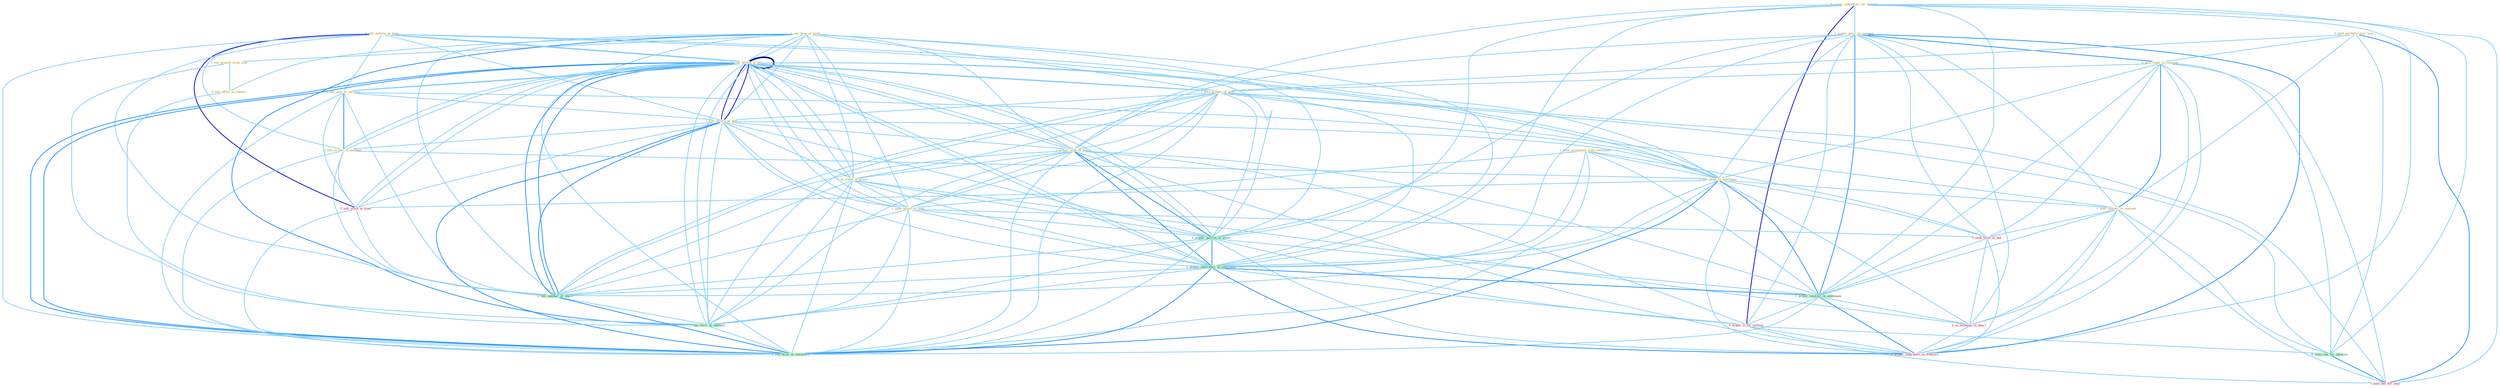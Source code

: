 Graph G{ 
    node
    [shape=polygon,style=filled,width=.5,height=.06,color="#BDFCC9",fixedsize=true,fontsize=4,
    fontcolor="#2f4f4f"];
    {node
    [color="#ffffe0", fontcolor="#8b7d6b"] "1_see_drop_of_point " "0_acquir_subsidiari_for_million " "0_sell_million_at_time " "1_sell_billion_of_bill " "1_acquir_posit_in_compani " "0_hold_portfolio_over_year " "0_hold_stake_in_compani " "1_hold_promis_of_good " "0_sell_piec_to_investor " "1_see_growth_from_coat " "1_sell_billion_of_note " "1_acquir_sens_of_place " "1_seek_accommod_with_entitynam " "0_see_effect_as_materi " "1_us_some_of_proce " "1_seek_major_of_seat " "0_sell_access_to_member " "1_sell_billion_of_bill " "1_sell_plant_in_entitynam " "0_hold_summit_in_summer "}
{node [color="#fff0f5", fontcolor="#b22222"] "0_seek_term_in_bid " "0_us_techniqu_in_heart " "0_acquir_it_for_million " "0_acquir_laboratori_in_transact " "0_sell_stock_at_time " "1_hold_bill_for_year "}
edge [color="#B0E2FF"];

	"1_see_drop_of_point " -- "1_sell_billion_of_bill " [w="1", color="#87cefa" ];
	"1_see_drop_of_point " -- "1_hold_promis_of_good " [w="1", color="#87cefa" ];
	"1_see_drop_of_point " -- "1_see_growth_from_coat " [w="1", color="#87cefa" ];
	"1_see_drop_of_point " -- "1_sell_billion_of_note " [w="1", color="#87cefa" ];
	"1_see_drop_of_point " -- "1_acquir_sens_of_place " [w="1", color="#87cefa" ];
	"1_see_drop_of_point " -- "0_see_effect_as_materi " [w="1", color="#87cefa" ];
	"1_see_drop_of_point " -- "1_us_some_of_proce " [w="1", color="#87cefa" ];
	"1_see_drop_of_point " -- "1_seek_major_of_seat " [w="1", color="#87cefa" ];
	"1_see_drop_of_point " -- "1_sell_billion_of_bill " [w="1", color="#87cefa" ];
	"1_see_drop_of_point " -- "1_acquir_million_of_asset " [w="1", color="#87cefa" ];
	"1_see_drop_of_point " -- "1_acquir_laboratori_of_entitynam " [w="1", color="#87cefa" ];
	"1_see_drop_of_point " -- "1_sell_number_of_share " [w="1", color="#87cefa" ];
	"1_see_drop_of_point " -- "1_see_reviv_of_interest " [w="2", color="#1e90ff" , len=0.8];
	"1_see_drop_of_point " -- "1_sell_divis_of_entitynam " [w="1", color="#87cefa" ];
	"0_acquir_subsidiari_for_million " -- "1_acquir_posit_in_compani " [w="1", color="#87cefa" ];
	"0_acquir_subsidiari_for_million " -- "1_acquir_sens_of_place " [w="1", color="#87cefa" ];
	"0_acquir_subsidiari_for_million " -- "1_acquir_million_of_asset " [w="1", color="#87cefa" ];
	"0_acquir_subsidiari_for_million " -- "1_acquir_laboratori_of_entitynam " [w="1", color="#87cefa" ];
	"0_acquir_subsidiari_for_million " -- "1_acquir_interest_in_entitynam " [w="1", color="#87cefa" ];
	"0_acquir_subsidiari_for_million " -- "0_acquir_it_for_million " [w="3", color="#0000cd" , len=0.6];
	"0_acquir_subsidiari_for_million " -- "0_hold_rate_for_advertis " [w="1", color="#87cefa" ];
	"0_acquir_subsidiari_for_million " -- "0_acquir_laboratori_in_transact " [w="1", color="#87cefa" ];
	"0_acquir_subsidiari_for_million " -- "1_hold_bill_for_year " [w="1", color="#87cefa" ];
	"0_sell_million_at_time " -- "1_sell_billion_of_bill " [w="1", color="#87cefa" ];
	"0_sell_million_at_time " -- "0_sell_piec_to_investor " [w="1", color="#87cefa" ];
	"0_sell_million_at_time " -- "1_sell_billion_of_note " [w="1", color="#87cefa" ];
	"0_sell_million_at_time " -- "0_sell_access_to_member " [w="1", color="#87cefa" ];
	"0_sell_million_at_time " -- "1_sell_billion_of_bill " [w="1", color="#87cefa" ];
	"0_sell_million_at_time " -- "1_sell_plant_in_entitynam " [w="1", color="#87cefa" ];
	"0_sell_million_at_time " -- "1_acquir_million_of_asset " [w="1", color="#87cefa" ];
	"0_sell_million_at_time " -- "0_sell_stock_at_time " [w="3", color="#0000cd" , len=0.6];
	"0_sell_million_at_time " -- "1_sell_number_of_share " [w="1", color="#87cefa" ];
	"0_sell_million_at_time " -- "1_sell_divis_of_entitynam " [w="1", color="#87cefa" ];
	"1_sell_billion_of_bill " -- "1_hold_promis_of_good " [w="1", color="#87cefa" ];
	"1_sell_billion_of_bill " -- "0_sell_piec_to_investor " [w="1", color="#87cefa" ];
	"1_sell_billion_of_bill " -- "1_sell_billion_of_note " [w="3", color="#0000cd" , len=0.6];
	"1_sell_billion_of_bill " -- "1_acquir_sens_of_place " [w="1", color="#87cefa" ];
	"1_sell_billion_of_bill " -- "1_us_some_of_proce " [w="1", color="#87cefa" ];
	"1_sell_billion_of_bill " -- "1_seek_major_of_seat " [w="1", color="#87cefa" ];
	"1_sell_billion_of_bill " -- "0_sell_access_to_member " [w="1", color="#87cefa" ];
	"1_sell_billion_of_bill " -- "1_sell_billion_of_bill " [w="4", style=bold, color="#000080", len=0.4];
	"1_sell_billion_of_bill " -- "1_sell_plant_in_entitynam " [w="1", color="#87cefa" ];
	"1_sell_billion_of_bill " -- "1_acquir_million_of_asset " [w="1", color="#87cefa" ];
	"1_sell_billion_of_bill " -- "1_acquir_laboratori_of_entitynam " [w="1", color="#87cefa" ];
	"1_sell_billion_of_bill " -- "0_sell_stock_at_time " [w="1", color="#87cefa" ];
	"1_sell_billion_of_bill " -- "1_sell_number_of_share " [w="2", color="#1e90ff" , len=0.8];
	"1_sell_billion_of_bill " -- "1_see_reviv_of_interest " [w="1", color="#87cefa" ];
	"1_sell_billion_of_bill " -- "1_sell_divis_of_entitynam " [w="2", color="#1e90ff" , len=0.8];
	"1_acquir_posit_in_compani " -- "0_hold_stake_in_compani " [w="2", color="#1e90ff" , len=0.8];
	"1_acquir_posit_in_compani " -- "1_acquir_sens_of_place " [w="1", color="#87cefa" ];
	"1_acquir_posit_in_compani " -- "1_sell_plant_in_entitynam " [w="1", color="#87cefa" ];
	"1_acquir_posit_in_compani " -- "0_hold_summit_in_summer " [w="1", color="#87cefa" ];
	"1_acquir_posit_in_compani " -- "1_acquir_million_of_asset " [w="1", color="#87cefa" ];
	"1_acquir_posit_in_compani " -- "1_acquir_laboratori_of_entitynam " [w="1", color="#87cefa" ];
	"1_acquir_posit_in_compani " -- "0_seek_term_in_bid " [w="1", color="#87cefa" ];
	"1_acquir_posit_in_compani " -- "1_acquir_interest_in_entitynam " [w="2", color="#1e90ff" , len=0.8];
	"1_acquir_posit_in_compani " -- "0_us_techniqu_in_heart " [w="1", color="#87cefa" ];
	"1_acquir_posit_in_compani " -- "0_acquir_it_for_million " [w="1", color="#87cefa" ];
	"1_acquir_posit_in_compani " -- "0_acquir_laboratori_in_transact " [w="2", color="#1e90ff" , len=0.8];
	"0_hold_portfolio_over_year " -- "0_hold_stake_in_compani " [w="1", color="#87cefa" ];
	"0_hold_portfolio_over_year " -- "1_hold_promis_of_good " [w="1", color="#87cefa" ];
	"0_hold_portfolio_over_year " -- "0_hold_summit_in_summer " [w="1", color="#87cefa" ];
	"0_hold_portfolio_over_year " -- "0_hold_rate_for_advertis " [w="1", color="#87cefa" ];
	"0_hold_portfolio_over_year " -- "1_hold_bill_for_year " [w="2", color="#1e90ff" , len=0.8];
	"0_hold_stake_in_compani " -- "1_hold_promis_of_good " [w="1", color="#87cefa" ];
	"0_hold_stake_in_compani " -- "1_sell_plant_in_entitynam " [w="1", color="#87cefa" ];
	"0_hold_stake_in_compani " -- "0_hold_summit_in_summer " [w="2", color="#1e90ff" , len=0.8];
	"0_hold_stake_in_compani " -- "0_seek_term_in_bid " [w="1", color="#87cefa" ];
	"0_hold_stake_in_compani " -- "1_acquir_interest_in_entitynam " [w="1", color="#87cefa" ];
	"0_hold_stake_in_compani " -- "0_us_techniqu_in_heart " [w="1", color="#87cefa" ];
	"0_hold_stake_in_compani " -- "0_hold_rate_for_advertis " [w="1", color="#87cefa" ];
	"0_hold_stake_in_compani " -- "0_acquir_laboratori_in_transact " [w="1", color="#87cefa" ];
	"0_hold_stake_in_compani " -- "1_hold_bill_for_year " [w="1", color="#87cefa" ];
	"1_hold_promis_of_good " -- "1_sell_billion_of_note " [w="1", color="#87cefa" ];
	"1_hold_promis_of_good " -- "1_acquir_sens_of_place " [w="1", color="#87cefa" ];
	"1_hold_promis_of_good " -- "1_us_some_of_proce " [w="1", color="#87cefa" ];
	"1_hold_promis_of_good " -- "1_seek_major_of_seat " [w="1", color="#87cefa" ];
	"1_hold_promis_of_good " -- "1_sell_billion_of_bill " [w="1", color="#87cefa" ];
	"1_hold_promis_of_good " -- "0_hold_summit_in_summer " [w="1", color="#87cefa" ];
	"1_hold_promis_of_good " -- "1_acquir_million_of_asset " [w="1", color="#87cefa" ];
	"1_hold_promis_of_good " -- "1_acquir_laboratori_of_entitynam " [w="1", color="#87cefa" ];
	"1_hold_promis_of_good " -- "0_hold_rate_for_advertis " [w="1", color="#87cefa" ];
	"1_hold_promis_of_good " -- "1_sell_number_of_share " [w="1", color="#87cefa" ];
	"1_hold_promis_of_good " -- "1_see_reviv_of_interest " [w="1", color="#87cefa" ];
	"1_hold_promis_of_good " -- "1_hold_bill_for_year " [w="1", color="#87cefa" ];
	"1_hold_promis_of_good " -- "1_sell_divis_of_entitynam " [w="1", color="#87cefa" ];
	"0_sell_piec_to_investor " -- "1_sell_billion_of_note " [w="1", color="#87cefa" ];
	"0_sell_piec_to_investor " -- "0_sell_access_to_member " [w="2", color="#1e90ff" , len=0.8];
	"0_sell_piec_to_investor " -- "1_sell_billion_of_bill " [w="1", color="#87cefa" ];
	"0_sell_piec_to_investor " -- "1_sell_plant_in_entitynam " [w="1", color="#87cefa" ];
	"0_sell_piec_to_investor " -- "0_sell_stock_at_time " [w="1", color="#87cefa" ];
	"0_sell_piec_to_investor " -- "1_sell_number_of_share " [w="1", color="#87cefa" ];
	"0_sell_piec_to_investor " -- "1_sell_divis_of_entitynam " [w="1", color="#87cefa" ];
	"1_see_growth_from_coat " -- "0_see_effect_as_materi " [w="1", color="#87cefa" ];
	"1_see_growth_from_coat " -- "1_see_reviv_of_interest " [w="1", color="#87cefa" ];
	"1_sell_billion_of_note " -- "1_acquir_sens_of_place " [w="1", color="#87cefa" ];
	"1_sell_billion_of_note " -- "1_us_some_of_proce " [w="1", color="#87cefa" ];
	"1_sell_billion_of_note " -- "1_seek_major_of_seat " [w="1", color="#87cefa" ];
	"1_sell_billion_of_note " -- "0_sell_access_to_member " [w="1", color="#87cefa" ];
	"1_sell_billion_of_note " -- "1_sell_billion_of_bill " [w="3", color="#0000cd" , len=0.6];
	"1_sell_billion_of_note " -- "1_sell_plant_in_entitynam " [w="1", color="#87cefa" ];
	"1_sell_billion_of_note " -- "1_acquir_million_of_asset " [w="1", color="#87cefa" ];
	"1_sell_billion_of_note " -- "1_acquir_laboratori_of_entitynam " [w="1", color="#87cefa" ];
	"1_sell_billion_of_note " -- "0_sell_stock_at_time " [w="1", color="#87cefa" ];
	"1_sell_billion_of_note " -- "1_sell_number_of_share " [w="2", color="#1e90ff" , len=0.8];
	"1_sell_billion_of_note " -- "1_see_reviv_of_interest " [w="1", color="#87cefa" ];
	"1_sell_billion_of_note " -- "1_sell_divis_of_entitynam " [w="2", color="#1e90ff" , len=0.8];
	"1_acquir_sens_of_place " -- "1_us_some_of_proce " [w="1", color="#87cefa" ];
	"1_acquir_sens_of_place " -- "1_seek_major_of_seat " [w="1", color="#87cefa" ];
	"1_acquir_sens_of_place " -- "1_sell_billion_of_bill " [w="1", color="#87cefa" ];
	"1_acquir_sens_of_place " -- "1_acquir_million_of_asset " [w="2", color="#1e90ff" , len=0.8];
	"1_acquir_sens_of_place " -- "1_acquir_laboratori_of_entitynam " [w="2", color="#1e90ff" , len=0.8];
	"1_acquir_sens_of_place " -- "1_acquir_interest_in_entitynam " [w="1", color="#87cefa" ];
	"1_acquir_sens_of_place " -- "0_acquir_it_for_million " [w="1", color="#87cefa" ];
	"1_acquir_sens_of_place " -- "0_acquir_laboratori_in_transact " [w="1", color="#87cefa" ];
	"1_acquir_sens_of_place " -- "1_sell_number_of_share " [w="1", color="#87cefa" ];
	"1_acquir_sens_of_place " -- "1_see_reviv_of_interest " [w="1", color="#87cefa" ];
	"1_acquir_sens_of_place " -- "1_sell_divis_of_entitynam " [w="1", color="#87cefa" ];
	"1_seek_accommod_with_entitynam " -- "1_seek_major_of_seat " [w="1", color="#87cefa" ];
	"1_seek_accommod_with_entitynam " -- "1_sell_plant_in_entitynam " [w="1", color="#87cefa" ];
	"1_seek_accommod_with_entitynam " -- "1_acquir_laboratori_of_entitynam " [w="1", color="#87cefa" ];
	"1_seek_accommod_with_entitynam " -- "0_seek_term_in_bid " [w="1", color="#87cefa" ];
	"1_seek_accommod_with_entitynam " -- "1_acquir_interest_in_entitynam " [w="1", color="#87cefa" ];
	"1_seek_accommod_with_entitynam " -- "1_sell_divis_of_entitynam " [w="1", color="#87cefa" ];
	"0_see_effect_as_materi " -- "1_see_reviv_of_interest " [w="1", color="#87cefa" ];
	"1_us_some_of_proce " -- "1_seek_major_of_seat " [w="1", color="#87cefa" ];
	"1_us_some_of_proce " -- "1_sell_billion_of_bill " [w="1", color="#87cefa" ];
	"1_us_some_of_proce " -- "1_acquir_million_of_asset " [w="1", color="#87cefa" ];
	"1_us_some_of_proce " -- "1_acquir_laboratori_of_entitynam " [w="1", color="#87cefa" ];
	"1_us_some_of_proce " -- "0_us_techniqu_in_heart " [w="1", color="#87cefa" ];
	"1_us_some_of_proce " -- "1_sell_number_of_share " [w="1", color="#87cefa" ];
	"1_us_some_of_proce " -- "1_see_reviv_of_interest " [w="1", color="#87cefa" ];
	"1_us_some_of_proce " -- "1_sell_divis_of_entitynam " [w="1", color="#87cefa" ];
	"1_seek_major_of_seat " -- "1_sell_billion_of_bill " [w="1", color="#87cefa" ];
	"1_seek_major_of_seat " -- "1_acquir_million_of_asset " [w="1", color="#87cefa" ];
	"1_seek_major_of_seat " -- "1_acquir_laboratori_of_entitynam " [w="1", color="#87cefa" ];
	"1_seek_major_of_seat " -- "0_seek_term_in_bid " [w="1", color="#87cefa" ];
	"1_seek_major_of_seat " -- "1_sell_number_of_share " [w="1", color="#87cefa" ];
	"1_seek_major_of_seat " -- "1_see_reviv_of_interest " [w="1", color="#87cefa" ];
	"1_seek_major_of_seat " -- "1_sell_divis_of_entitynam " [w="1", color="#87cefa" ];
	"0_sell_access_to_member " -- "1_sell_billion_of_bill " [w="1", color="#87cefa" ];
	"0_sell_access_to_member " -- "1_sell_plant_in_entitynam " [w="1", color="#87cefa" ];
	"0_sell_access_to_member " -- "0_sell_stock_at_time " [w="1", color="#87cefa" ];
	"0_sell_access_to_member " -- "1_sell_number_of_share " [w="1", color="#87cefa" ];
	"0_sell_access_to_member " -- "1_sell_divis_of_entitynam " [w="1", color="#87cefa" ];
	"1_sell_billion_of_bill " -- "1_sell_plant_in_entitynam " [w="1", color="#87cefa" ];
	"1_sell_billion_of_bill " -- "1_acquir_million_of_asset " [w="1", color="#87cefa" ];
	"1_sell_billion_of_bill " -- "1_acquir_laboratori_of_entitynam " [w="1", color="#87cefa" ];
	"1_sell_billion_of_bill " -- "0_sell_stock_at_time " [w="1", color="#87cefa" ];
	"1_sell_billion_of_bill " -- "1_sell_number_of_share " [w="2", color="#1e90ff" , len=0.8];
	"1_sell_billion_of_bill " -- "1_see_reviv_of_interest " [w="1", color="#87cefa" ];
	"1_sell_billion_of_bill " -- "1_sell_divis_of_entitynam " [w="2", color="#1e90ff" , len=0.8];
	"1_sell_plant_in_entitynam " -- "0_hold_summit_in_summer " [w="1", color="#87cefa" ];
	"1_sell_plant_in_entitynam " -- "1_acquir_laboratori_of_entitynam " [w="1", color="#87cefa" ];
	"1_sell_plant_in_entitynam " -- "0_seek_term_in_bid " [w="1", color="#87cefa" ];
	"1_sell_plant_in_entitynam " -- "1_acquir_interest_in_entitynam " [w="2", color="#1e90ff" , len=0.8];
	"1_sell_plant_in_entitynam " -- "0_us_techniqu_in_heart " [w="1", color="#87cefa" ];
	"1_sell_plant_in_entitynam " -- "0_acquir_laboratori_in_transact " [w="1", color="#87cefa" ];
	"1_sell_plant_in_entitynam " -- "0_sell_stock_at_time " [w="1", color="#87cefa" ];
	"1_sell_plant_in_entitynam " -- "1_sell_number_of_share " [w="1", color="#87cefa" ];
	"1_sell_plant_in_entitynam " -- "1_sell_divis_of_entitynam " [w="2", color="#1e90ff" , len=0.8];
	"0_hold_summit_in_summer " -- "0_seek_term_in_bid " [w="1", color="#87cefa" ];
	"0_hold_summit_in_summer " -- "1_acquir_interest_in_entitynam " [w="1", color="#87cefa" ];
	"0_hold_summit_in_summer " -- "0_us_techniqu_in_heart " [w="1", color="#87cefa" ];
	"0_hold_summit_in_summer " -- "0_hold_rate_for_advertis " [w="1", color="#87cefa" ];
	"0_hold_summit_in_summer " -- "0_acquir_laboratori_in_transact " [w="1", color="#87cefa" ];
	"0_hold_summit_in_summer " -- "1_hold_bill_for_year " [w="1", color="#87cefa" ];
	"1_acquir_million_of_asset " -- "1_acquir_laboratori_of_entitynam " [w="2", color="#1e90ff" , len=0.8];
	"1_acquir_million_of_asset " -- "1_acquir_interest_in_entitynam " [w="1", color="#87cefa" ];
	"1_acquir_million_of_asset " -- "0_acquir_it_for_million " [w="1", color="#87cefa" ];
	"1_acquir_million_of_asset " -- "0_acquir_laboratori_in_transact " [w="1", color="#87cefa" ];
	"1_acquir_million_of_asset " -- "1_sell_number_of_share " [w="1", color="#87cefa" ];
	"1_acquir_million_of_asset " -- "1_see_reviv_of_interest " [w="1", color="#87cefa" ];
	"1_acquir_million_of_asset " -- "1_sell_divis_of_entitynam " [w="1", color="#87cefa" ];
	"1_acquir_laboratori_of_entitynam " -- "1_acquir_interest_in_entitynam " [w="2", color="#1e90ff" , len=0.8];
	"1_acquir_laboratori_of_entitynam " -- "0_acquir_it_for_million " [w="1", color="#87cefa" ];
	"1_acquir_laboratori_of_entitynam " -- "0_acquir_laboratori_in_transact " [w="2", color="#1e90ff" , len=0.8];
	"1_acquir_laboratori_of_entitynam " -- "1_sell_number_of_share " [w="1", color="#87cefa" ];
	"1_acquir_laboratori_of_entitynam " -- "1_see_reviv_of_interest " [w="1", color="#87cefa" ];
	"1_acquir_laboratori_of_entitynam " -- "1_sell_divis_of_entitynam " [w="2", color="#1e90ff" , len=0.8];
	"0_seek_term_in_bid " -- "1_acquir_interest_in_entitynam " [w="1", color="#87cefa" ];
	"0_seek_term_in_bid " -- "0_us_techniqu_in_heart " [w="1", color="#87cefa" ];
	"0_seek_term_in_bid " -- "0_acquir_laboratori_in_transact " [w="1", color="#87cefa" ];
	"1_acquir_interest_in_entitynam " -- "0_us_techniqu_in_heart " [w="1", color="#87cefa" ];
	"1_acquir_interest_in_entitynam " -- "0_acquir_it_for_million " [w="1", color="#87cefa" ];
	"1_acquir_interest_in_entitynam " -- "0_acquir_laboratori_in_transact " [w="2", color="#1e90ff" , len=0.8];
	"1_acquir_interest_in_entitynam " -- "1_sell_divis_of_entitynam " [w="1", color="#87cefa" ];
	"0_us_techniqu_in_heart " -- "0_acquir_laboratori_in_transact " [w="1", color="#87cefa" ];
	"0_acquir_it_for_million " -- "0_hold_rate_for_advertis " [w="1", color="#87cefa" ];
	"0_acquir_it_for_million " -- "0_acquir_laboratori_in_transact " [w="1", color="#87cefa" ];
	"0_acquir_it_for_million " -- "1_hold_bill_for_year " [w="1", color="#87cefa" ];
	"0_hold_rate_for_advertis " -- "1_hold_bill_for_year " [w="2", color="#1e90ff" , len=0.8];
	"0_sell_stock_at_time " -- "1_sell_number_of_share " [w="1", color="#87cefa" ];
	"0_sell_stock_at_time " -- "1_sell_divis_of_entitynam " [w="1", color="#87cefa" ];
	"1_sell_number_of_share " -- "1_see_reviv_of_interest " [w="1", color="#87cefa" ];
	"1_sell_number_of_share " -- "1_sell_divis_of_entitynam " [w="2", color="#1e90ff" , len=0.8];
	"1_see_reviv_of_interest " -- "1_sell_divis_of_entitynam " [w="1", color="#87cefa" ];
}